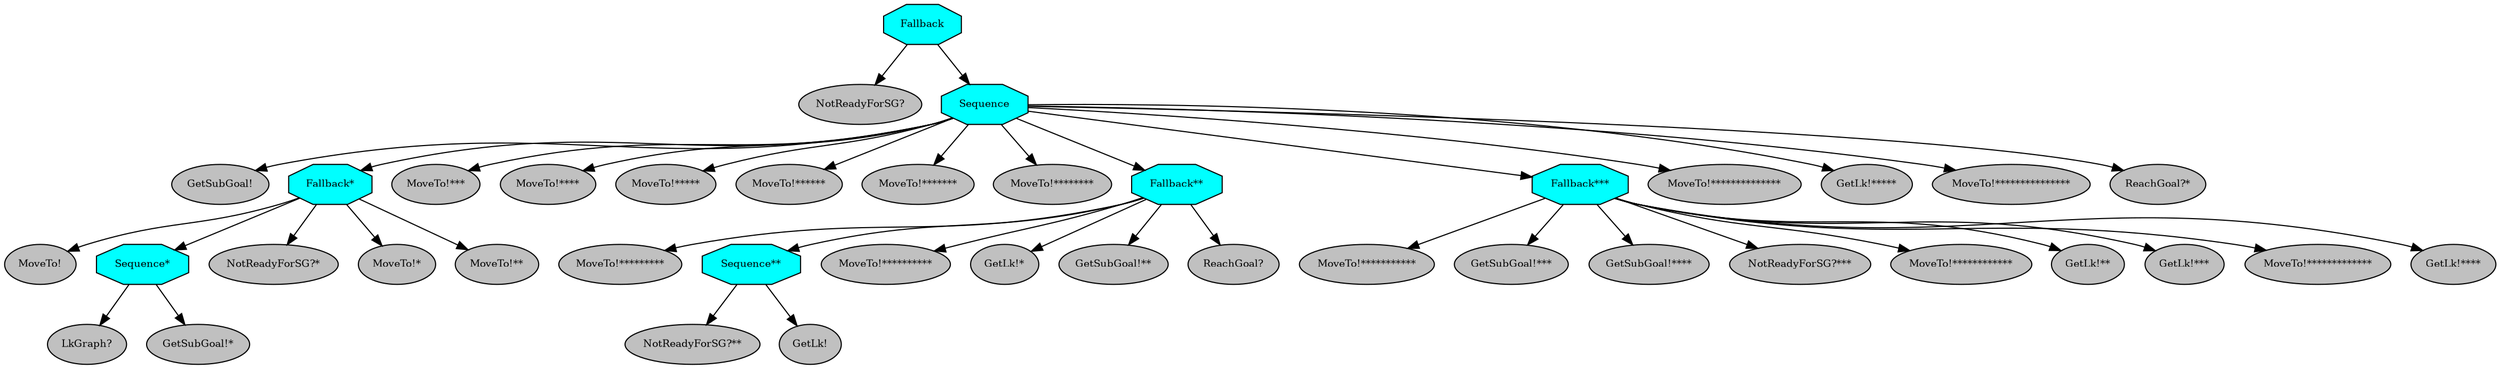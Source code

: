 digraph pastafarianism {
ordering=out;
graph [fontname="times-roman"];
node [fontname="times-roman"];
edge [fontname="times-roman"];
Fallback [fillcolor=cyan, fontcolor=black, fontsize=9, label=Fallback, shape=octagon, style=filled];
"NotReadyForSG?" [fillcolor=gray, fontcolor=black, fontsize=9, label="NotReadyForSG?", shape=ellipse, style=filled];
Fallback -> "NotReadyForSG?";
Sequence [fillcolor=cyan, fontcolor=black, fontsize=9, label=Sequence, shape=octagon, style=filled];
Fallback -> Sequence;
"GetSubGoal!" [fillcolor=gray, fontcolor=black, fontsize=9, label="GetSubGoal!", shape=ellipse, style=filled];
Sequence -> "GetSubGoal!";
"Fallback*" [fillcolor=cyan, fontcolor=black, fontsize=9, label="Fallback*", shape=octagon, style=filled];
Sequence -> "Fallback*";
"MoveTo!" [fillcolor=gray, fontcolor=black, fontsize=9, label="MoveTo!", shape=ellipse, style=filled];
"Fallback*" -> "MoveTo!";
"Sequence*" [fillcolor=cyan, fontcolor=black, fontsize=9, label="Sequence*", shape=octagon, style=filled];
"Fallback*" -> "Sequence*";
"LkGraph?" [fillcolor=gray, fontcolor=black, fontsize=9, label="LkGraph?", shape=ellipse, style=filled];
"Sequence*" -> "LkGraph?";
"GetSubGoal!*" [fillcolor=gray, fontcolor=black, fontsize=9, label="GetSubGoal!*", shape=ellipse, style=filled];
"Sequence*" -> "GetSubGoal!*";
"NotReadyForSG?*" [fillcolor=gray, fontcolor=black, fontsize=9, label="NotReadyForSG?*", shape=ellipse, style=filled];
"Fallback*" -> "NotReadyForSG?*";
"MoveTo!*" [fillcolor=gray, fontcolor=black, fontsize=9, label="MoveTo!*", shape=ellipse, style=filled];
"Fallback*" -> "MoveTo!*";
"MoveTo!**" [fillcolor=gray, fontcolor=black, fontsize=9, label="MoveTo!**", shape=ellipse, style=filled];
"Fallback*" -> "MoveTo!**";
"MoveTo!***" [fillcolor=gray, fontcolor=black, fontsize=9, label="MoveTo!***", shape=ellipse, style=filled];
Sequence -> "MoveTo!***";
"MoveTo!****" [fillcolor=gray, fontcolor=black, fontsize=9, label="MoveTo!****", shape=ellipse, style=filled];
Sequence -> "MoveTo!****";
"MoveTo!*****" [fillcolor=gray, fontcolor=black, fontsize=9, label="MoveTo!*****", shape=ellipse, style=filled];
Sequence -> "MoveTo!*****";
"MoveTo!******" [fillcolor=gray, fontcolor=black, fontsize=9, label="MoveTo!******", shape=ellipse, style=filled];
Sequence -> "MoveTo!******";
"MoveTo!*******" [fillcolor=gray, fontcolor=black, fontsize=9, label="MoveTo!*******", shape=ellipse, style=filled];
Sequence -> "MoveTo!*******";
"MoveTo!********" [fillcolor=gray, fontcolor=black, fontsize=9, label="MoveTo!********", shape=ellipse, style=filled];
Sequence -> "MoveTo!********";
"Fallback**" [fillcolor=cyan, fontcolor=black, fontsize=9, label="Fallback**", shape=octagon, style=filled];
Sequence -> "Fallback**";
"MoveTo!*********" [fillcolor=gray, fontcolor=black, fontsize=9, label="MoveTo!*********", shape=ellipse, style=filled];
"Fallback**" -> "MoveTo!*********";
"Sequence**" [fillcolor=cyan, fontcolor=black, fontsize=9, label="Sequence**", shape=octagon, style=filled];
"Fallback**" -> "Sequence**";
"NotReadyForSG?**" [fillcolor=gray, fontcolor=black, fontsize=9, label="NotReadyForSG?**", shape=ellipse, style=filled];
"Sequence**" -> "NotReadyForSG?**";
"GetLk!" [fillcolor=gray, fontcolor=black, fontsize=9, label="GetLk!", shape=ellipse, style=filled];
"Sequence**" -> "GetLk!";
"MoveTo!**********" [fillcolor=gray, fontcolor=black, fontsize=9, label="MoveTo!**********", shape=ellipse, style=filled];
"Fallback**" -> "MoveTo!**********";
"GetLk!*" [fillcolor=gray, fontcolor=black, fontsize=9, label="GetLk!*", shape=ellipse, style=filled];
"Fallback**" -> "GetLk!*";
"GetSubGoal!**" [fillcolor=gray, fontcolor=black, fontsize=9, label="GetSubGoal!**", shape=ellipse, style=filled];
"Fallback**" -> "GetSubGoal!**";
"ReachGoal?" [fillcolor=gray, fontcolor=black, fontsize=9, label="ReachGoal?", shape=ellipse, style=filled];
"Fallback**" -> "ReachGoal?";
"Fallback***" [fillcolor=cyan, fontcolor=black, fontsize=9, label="Fallback***", shape=octagon, style=filled];
Sequence -> "Fallback***";
"MoveTo!***********" [fillcolor=gray, fontcolor=black, fontsize=9, label="MoveTo!***********", shape=ellipse, style=filled];
"Fallback***" -> "MoveTo!***********";
"GetSubGoal!***" [fillcolor=gray, fontcolor=black, fontsize=9, label="GetSubGoal!***", shape=ellipse, style=filled];
"Fallback***" -> "GetSubGoal!***";
"GetSubGoal!****" [fillcolor=gray, fontcolor=black, fontsize=9, label="GetSubGoal!****", shape=ellipse, style=filled];
"Fallback***" -> "GetSubGoal!****";
"NotReadyForSG?***" [fillcolor=gray, fontcolor=black, fontsize=9, label="NotReadyForSG?***", shape=ellipse, style=filled];
"Fallback***" -> "NotReadyForSG?***";
"MoveTo!************" [fillcolor=gray, fontcolor=black, fontsize=9, label="MoveTo!************", shape=ellipse, style=filled];
"Fallback***" -> "MoveTo!************";
"GetLk!**" [fillcolor=gray, fontcolor=black, fontsize=9, label="GetLk!**", shape=ellipse, style=filled];
"Fallback***" -> "GetLk!**";
"GetLk!***" [fillcolor=gray, fontcolor=black, fontsize=9, label="GetLk!***", shape=ellipse, style=filled];
"Fallback***" -> "GetLk!***";
"MoveTo!*************" [fillcolor=gray, fontcolor=black, fontsize=9, label="MoveTo!*************", shape=ellipse, style=filled];
"Fallback***" -> "MoveTo!*************";
"GetLk!****" [fillcolor=gray, fontcolor=black, fontsize=9, label="GetLk!****", shape=ellipse, style=filled];
"Fallback***" -> "GetLk!****";
"MoveTo!**************" [fillcolor=gray, fontcolor=black, fontsize=9, label="MoveTo!**************", shape=ellipse, style=filled];
Sequence -> "MoveTo!**************";
"GetLk!*****" [fillcolor=gray, fontcolor=black, fontsize=9, label="GetLk!*****", shape=ellipse, style=filled];
Sequence -> "GetLk!*****";
"MoveTo!***************" [fillcolor=gray, fontcolor=black, fontsize=9, label="MoveTo!***************", shape=ellipse, style=filled];
Sequence -> "MoveTo!***************";
"ReachGoal?*" [fillcolor=gray, fontcolor=black, fontsize=9, label="ReachGoal?*", shape=ellipse, style=filled];
Sequence -> "ReachGoal?*";
}
